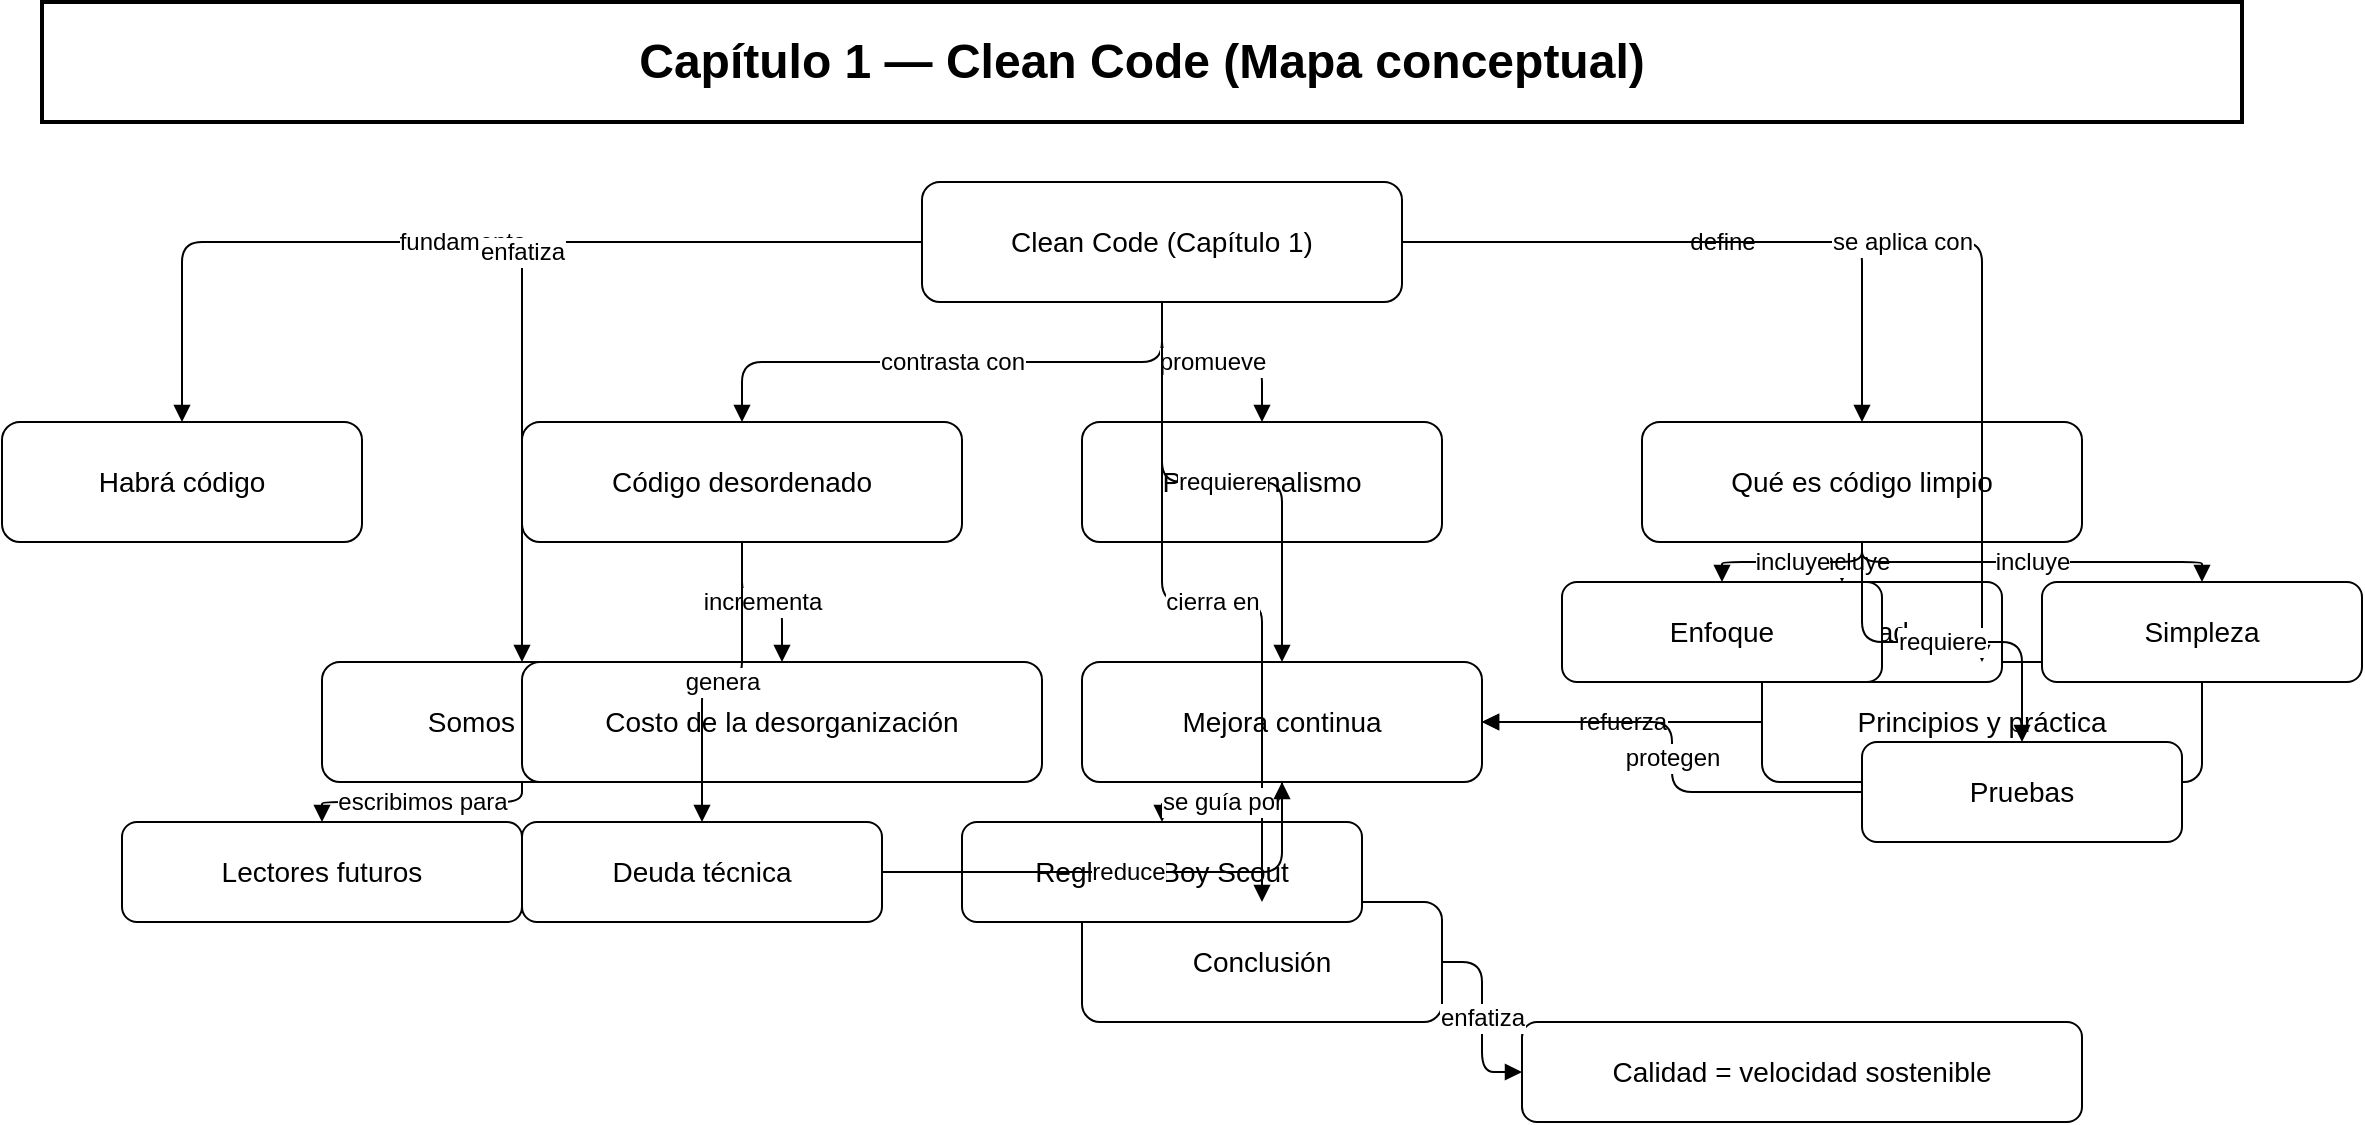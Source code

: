 <?xml version='1.0' encoding='utf-8'?>
<mxfile version="22.0.0" type="device"><diagram id="MapaCap1Plus" name="Capítulo 1 — Clean Code (ampliado)"><mxGraphModel dx="1222" dy="686" grid="1" gridSize="10" guides="1" tooltips="1" connect="1" arrows="1" fold="1" page="1" pageScale="1" pageWidth="1800" pageHeight="1100" math="0" shadow="0"><root><mxCell id="0" /><mxCell id="1" parent="0" /><mxCell id="T" value="Capítulo 1 — Clean Code (Mapa conceptual)" vertex="1" parent="1" style="rounded=0;whiteSpace=wrap;html=1;fontSize=24;fontStyle=1;align=center;strokeWidth=2;"><mxGeometry x="120" y="10" width="1100" height="60" as="geometry" /></mxCell><mxCell id="A" value="Clean Code (Capítulo 1)" vertex="1" parent="1" style="rounded=1;whiteSpace=wrap;html=1;fontSize=14;"><mxGeometry x="560" y="100" width="240" height="60" as="geometry" /></mxCell><mxCell id="B" value="Habrá código" vertex="1" parent="1" style="rounded=1;whiteSpace=wrap;html=1;fontSize=14;"><mxGeometry x="100" y="220" width="180" height="60" as="geometry" /></mxCell><mxCell id="C" value="Código desordenado" vertex="1" parent="1" style="rounded=1;whiteSpace=wrap;html=1;fontSize=14;"><mxGeometry x="360" y="220" width="220" height="60" as="geometry" /></mxCell><mxCell id="E" value="Profesionalismo" vertex="1" parent="1" style="rounded=1;whiteSpace=wrap;html=1;fontSize=14;"><mxGeometry x="640" y="220" width="180" height="60" as="geometry" /></mxCell><mxCell id="F" value="Qué es código limpio" vertex="1" parent="1" style="rounded=1;whiteSpace=wrap;html=1;fontSize=14;"><mxGeometry x="920" y="220" width="220" height="60" as="geometry" /></mxCell><mxCell id="H" value="Somos autores" vertex="1" parent="1" style="rounded=1;whiteSpace=wrap;html=1;fontSize=14;"><mxGeometry x="260" y="340" width="200" height="60" as="geometry" /></mxCell><mxCell id="G" value="Mejora continua" vertex="1" parent="1" style="rounded=1;whiteSpace=wrap;html=1;fontSize=14;"><mxGeometry x="640" y="340" width="200" height="60" as="geometry" /></mxCell><mxCell id="I" value="Principios y práctica" vertex="1" parent="1" style="rounded=1;whiteSpace=wrap;html=1;fontSize=14;"><mxGeometry x="980" y="340" width="220" height="60" as="geometry" /></mxCell><mxCell id="D" value="Costo de la desorganización" vertex="1" parent="1" style="rounded=1;whiteSpace=wrap;html=1;fontSize=14;"><mxGeometry x="360" y="340" width="260" height="60" as="geometry" /></mxCell><mxCell id="J" value="Conclusión" vertex="1" parent="1" style="rounded=1;whiteSpace=wrap;html=1;fontSize=14;"><mxGeometry x="640" y="460" width="180" height="60" as="geometry" /></mxCell><mxCell id="K" value="Legibilidad" vertex="1" parent="1" style="rounded=1;whiteSpace=wrap;html=1;fontSize=14;"><mxGeometry x="940" y="300" width="160" height="50" as="geometry" /></mxCell><mxCell id="L" value="Simpleza" vertex="1" parent="1" style="rounded=1;whiteSpace=wrap;html=1;fontSize=14;"><mxGeometry x="1120" y="300" width="160" height="50" as="geometry" /></mxCell><mxCell id="Q" value="Enfoque" vertex="1" parent="1" style="rounded=1;whiteSpace=wrap;html=1;fontSize=14;"><mxGeometry x="880" y="300" width="160" height="50" as="geometry" /></mxCell><mxCell id="M" value="Pruebas" vertex="1" parent="1" style="rounded=1;whiteSpace=wrap;html=1;fontSize=14;"><mxGeometry x="1030" y="380" width="160" height="50" as="geometry" /></mxCell><mxCell id="R" value="Regla del Boy Scout" vertex="1" parent="1" style="rounded=1;whiteSpace=wrap;html=1;fontSize=14;"><mxGeometry x="580" y="420" width="200" height="50" as="geometry" /></mxCell><mxCell id="N" value="Deuda técnica" vertex="1" parent="1" style="rounded=1;whiteSpace=wrap;html=1;fontSize=14;"><mxGeometry x="360" y="420" width="180" height="50" as="geometry" /></mxCell><mxCell id="P" value="Lectores futuros" vertex="1" parent="1" style="rounded=1;whiteSpace=wrap;html=1;fontSize=14;"><mxGeometry x="160" y="420" width="200" height="50" as="geometry" /></mxCell><mxCell id="S" value="Calidad = velocidad sostenible" vertex="1" parent="1" style="rounded=1;whiteSpace=wrap;html=1;fontSize=14;"><mxGeometry x="860" y="520" width="280" height="50" as="geometry" /></mxCell><mxCell id="e201" value="fundamenta" style="edgeStyle=orthogonalEdgeStyle;rounded=1;endArrow=block;endFill=1;html=1;fontSize=12;" edge="1" parent="1" source="A" target="B"><mxGeometry relative="1" as="geometry"><mxPoint x="0" y="0" as="offset" /></mxGeometry></mxCell><mxCell id="e202" value="contrasta con" style="edgeStyle=orthogonalEdgeStyle;rounded=1;endArrow=block;endFill=1;html=1;fontSize=12;" edge="1" parent="1" source="A" target="C"><mxGeometry relative="1" as="geometry"><mxPoint x="0" y="0" as="offset" /></mxGeometry></mxCell><mxCell id="e203" value="incrementa" style="edgeStyle=orthogonalEdgeStyle;rounded=1;endArrow=block;endFill=1;html=1;fontSize=12;" edge="1" parent="1" source="C" target="D"><mxGeometry relative="1" as="geometry"><mxPoint x="0" y="0" as="offset" /></mxGeometry></mxCell><mxCell id="e204" value="promueve" style="edgeStyle=orthogonalEdgeStyle;rounded=1;endArrow=block;endFill=1;html=1;fontSize=12;" edge="1" parent="1" source="A" target="E"><mxGeometry relative="1" as="geometry"><mxPoint x="0" y="0" as="offset" /></mxGeometry></mxCell><mxCell id="e205" value="define" style="edgeStyle=orthogonalEdgeStyle;rounded=1;endArrow=block;endFill=1;html=1;fontSize=12;" edge="1" parent="1" source="A" target="F"><mxGeometry relative="1" as="geometry"><mxPoint x="0" y="0" as="offset" /></mxGeometry></mxCell><mxCell id="e206" value="enfatiza" style="edgeStyle=orthogonalEdgeStyle;rounded=1;endArrow=block;endFill=1;html=1;fontSize=12;" edge="1" parent="1" source="A" target="H"><mxGeometry relative="1" as="geometry"><mxPoint x="0" y="0" as="offset" /></mxGeometry></mxCell><mxCell id="e207" value="requiere" style="edgeStyle=orthogonalEdgeStyle;rounded=1;endArrow=block;endFill=1;html=1;fontSize=12;" edge="1" parent="1" source="A" target="G"><mxGeometry relative="1" as="geometry"><mxPoint x="0" y="0" as="offset" /></mxGeometry></mxCell><mxCell id="e208" value="se aplica con" style="edgeStyle=orthogonalEdgeStyle;rounded=1;endArrow=block;endFill=1;html=1;fontSize=12;" edge="1" parent="1" source="A" target="I"><mxGeometry relative="1" as="geometry"><mxPoint x="0" y="0" as="offset" /></mxGeometry></mxCell><mxCell id="e209" value="refuerza" style="edgeStyle=orthogonalEdgeStyle;rounded=1;endArrow=block;endFill=1;html=1;fontSize=12;" edge="1" parent="1" source="I" target="G"><mxGeometry relative="1" as="geometry"><mxPoint x="0" y="0" as="offset" /></mxGeometry></mxCell><mxCell id="e210" value="cierra en" style="edgeStyle=orthogonalEdgeStyle;rounded=1;endArrow=block;endFill=1;html=1;fontSize=12;" edge="1" parent="1" source="A" target="J"><mxGeometry relative="1" as="geometry"><mxPoint x="0" y="0" as="offset" /></mxGeometry></mxCell><mxCell id="e211" value="incluye" style="edgeStyle=orthogonalEdgeStyle;rounded=1;endArrow=block;endFill=1;html=1;fontSize=12;" edge="1" parent="1" source="F" target="K"><mxGeometry relative="1" as="geometry"><mxPoint x="0" y="0" as="offset" /></mxGeometry></mxCell><mxCell id="e212" value="incluye" style="edgeStyle=orthogonalEdgeStyle;rounded=1;endArrow=block;endFill=1;html=1;fontSize=12;" edge="1" parent="1" source="F" target="L"><mxGeometry relative="1" as="geometry"><mxPoint x="0" y="0" as="offset" /></mxGeometry></mxCell><mxCell id="e213" value="incluye" style="edgeStyle=orthogonalEdgeStyle;rounded=1;endArrow=block;endFill=1;html=1;fontSize=12;" edge="1" parent="1" source="F" target="Q"><mxGeometry relative="1" as="geometry"><mxPoint x="0" y="0" as="offset" /></mxGeometry></mxCell><mxCell id="e214" value="requiere" style="edgeStyle=orthogonalEdgeStyle;rounded=1;endArrow=block;endFill=1;html=1;fontSize=12;" edge="1" parent="1" source="F" target="M"><mxGeometry relative="1" as="geometry"><mxPoint x="0" y="0" as="offset" /></mxGeometry></mxCell><mxCell id="e215" value="se guía por" style="edgeStyle=orthogonalEdgeStyle;rounded=1;endArrow=block;endFill=1;html=1;fontSize=12;" edge="1" parent="1" source="G" target="R"><mxGeometry relative="1" as="geometry"><mxPoint x="0" y="0" as="offset" /></mxGeometry></mxCell><mxCell id="e216" value="genera" style="edgeStyle=orthogonalEdgeStyle;rounded=1;endArrow=block;endFill=1;html=1;fontSize=12;" edge="1" parent="1" source="C" target="N"><mxGeometry relative="1" as="geometry"><mxPoint x="0" y="0" as="offset" /></mxGeometry></mxCell><mxCell id="e217" value="escribimos para" style="edgeStyle=orthogonalEdgeStyle;rounded=1;endArrow=block;endFill=1;html=1;fontSize=12;" edge="1" parent="1" source="H" target="P"><mxGeometry relative="1" as="geometry"><mxPoint x="0" y="0" as="offset" /></mxGeometry></mxCell><mxCell id="e218" value="enfatiza" style="edgeStyle=orthogonalEdgeStyle;rounded=1;endArrow=block;endFill=1;html=1;fontSize=12;" edge="1" parent="1" source="J" target="S"><mxGeometry relative="1" as="geometry"><mxPoint x="0" y="0" as="offset" /></mxGeometry></mxCell><mxCell id="e219" value="reduce" style="edgeStyle=orthogonalEdgeStyle;rounded=1;endArrow=block;endFill=1;html=1;fontSize=12;" edge="1" parent="1" source="N" target="G"><mxGeometry relative="1" as="geometry"><mxPoint x="0" y="0" as="offset" /></mxGeometry></mxCell><mxCell id="e220" value="protegen" style="edgeStyle=orthogonalEdgeStyle;rounded=1;endArrow=block;endFill=1;html=1;fontSize=12;" edge="1" parent="1" source="M" target="G"><mxGeometry relative="1" as="geometry"><mxPoint x="0" y="0" as="offset" /></mxGeometry></mxCell></root></mxGraphModel></diagram></mxfile>